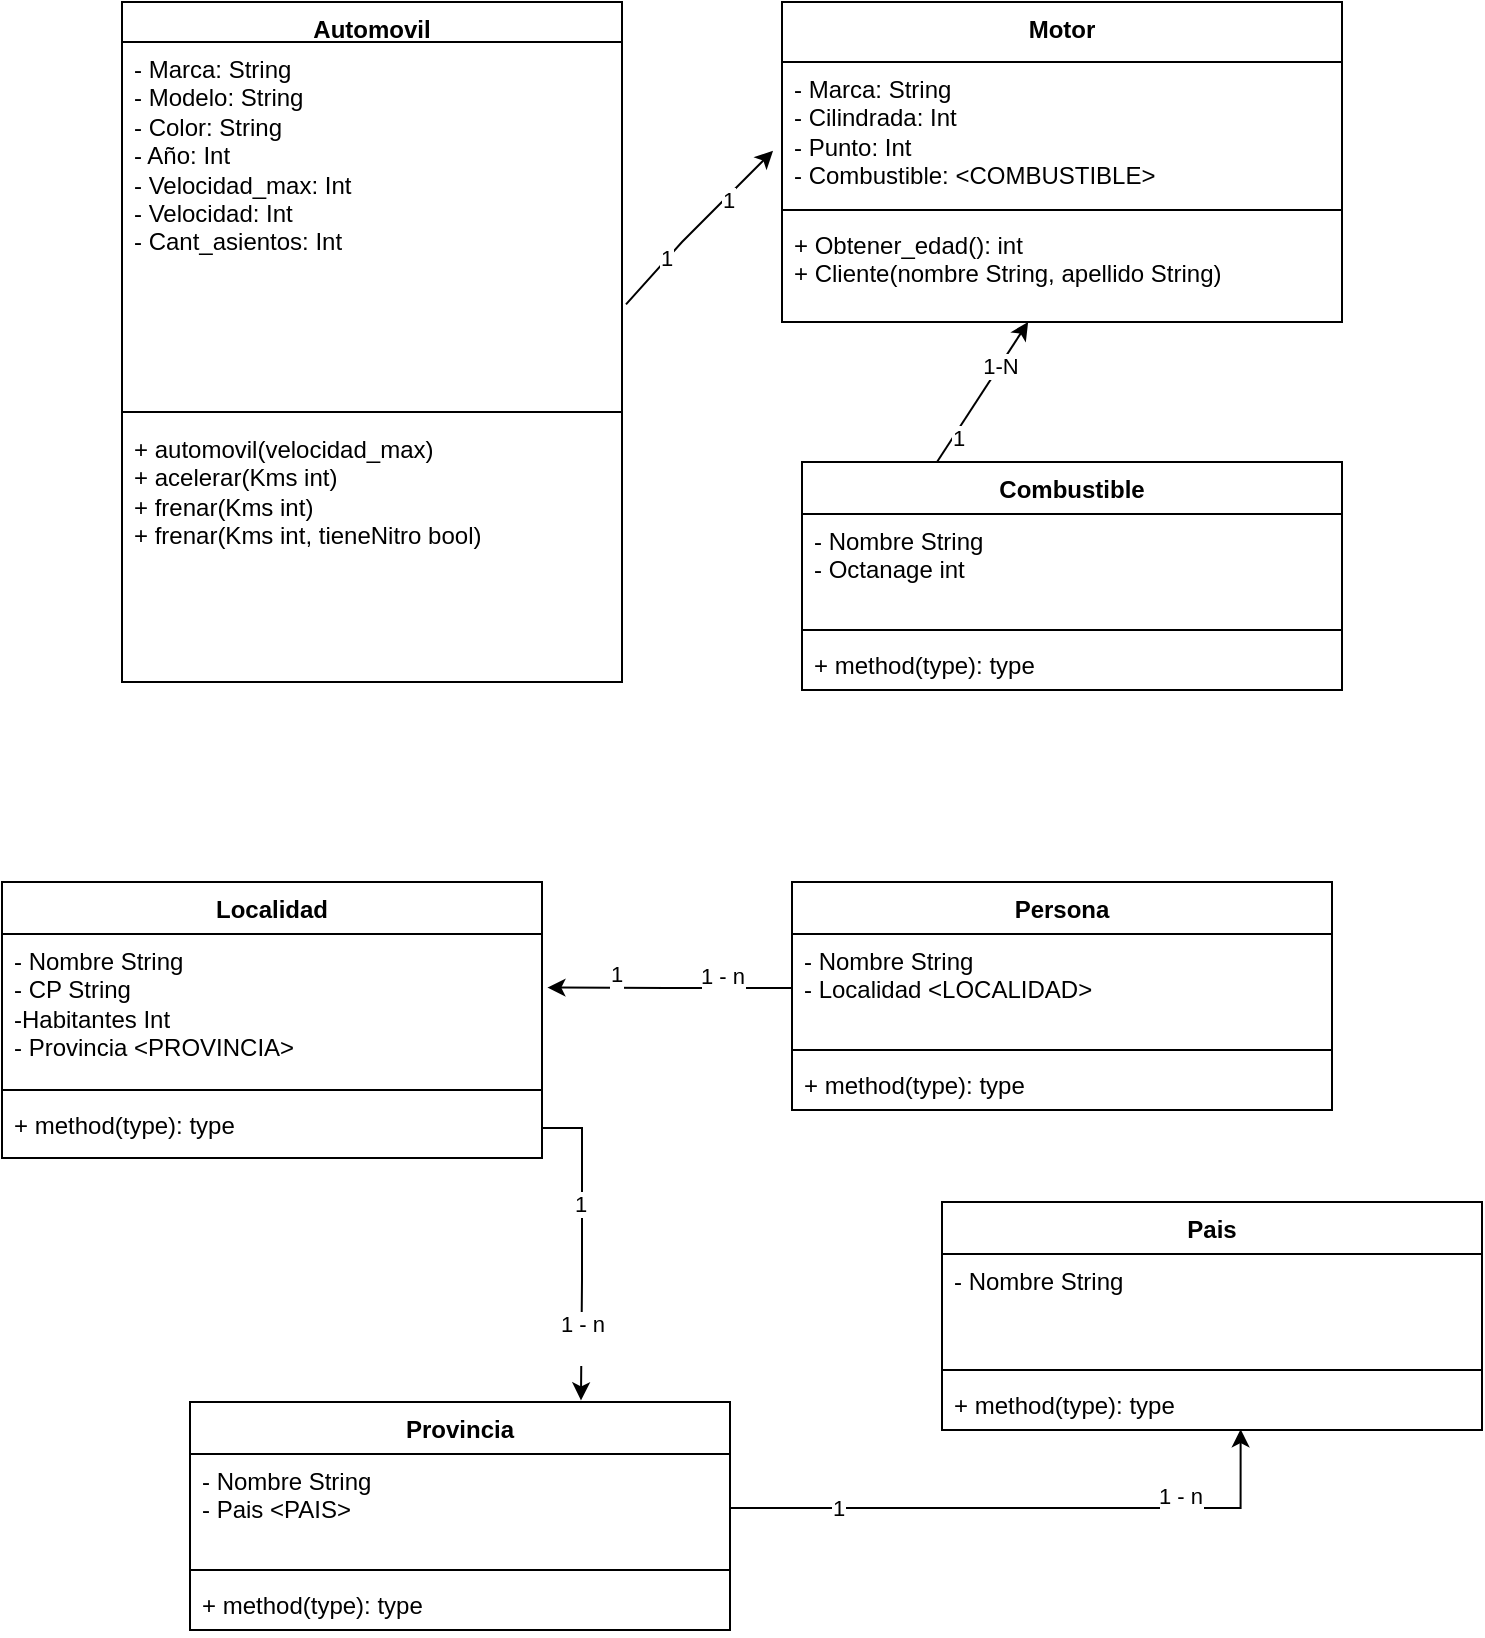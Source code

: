 <mxfile version="24.5.1" type="device">
  <diagram id="C5RBs43oDa-KdzZeNtuy" name="Page-1">
    <mxGraphModel dx="1050" dy="621" grid="1" gridSize="10" guides="1" tooltips="1" connect="1" arrows="1" fold="1" page="1" pageScale="1" pageWidth="827" pageHeight="1169" math="0" shadow="0">
      <root>
        <mxCell id="WIyWlLk6GJQsqaUBKTNV-0" />
        <mxCell id="WIyWlLk6GJQsqaUBKTNV-1" parent="WIyWlLk6GJQsqaUBKTNV-0" />
        <mxCell id="k-K2xL4uydOFMYodM3rV-2" value="Automovil" style="swimlane;fontStyle=1;align=center;verticalAlign=top;childLayout=stackLayout;horizontal=1;startSize=20;horizontalStack=0;resizeParent=1;resizeParentMax=0;resizeLast=0;collapsible=1;marginBottom=0;whiteSpace=wrap;html=1;" parent="WIyWlLk6GJQsqaUBKTNV-1" vertex="1">
          <mxGeometry x="110" y="80" width="250" height="340" as="geometry" />
        </mxCell>
        <mxCell id="k-K2xL4uydOFMYodM3rV-3" value="- Marca: String&lt;div&gt;- Modelo: String&lt;br&gt;&lt;/div&gt;&lt;div&gt;- Color: String&lt;br&gt;&lt;/div&gt;&lt;div&gt;- Año: Int&lt;br&gt;&lt;/div&gt;&lt;div&gt;- Velocidad_max: Int&lt;br&gt;&lt;/div&gt;&lt;div&gt;- Velocidad: Int&lt;br&gt;&lt;/div&gt;&lt;div&gt;- Cant_asientos: Int&lt;br&gt;&lt;/div&gt;&lt;div&gt;&lt;br&gt;&lt;/div&gt;" style="text;strokeColor=none;fillColor=none;align=left;verticalAlign=top;spacingLeft=4;spacingRight=4;overflow=hidden;rotatable=0;points=[[0,0.5],[1,0.5]];portConstraint=eastwest;whiteSpace=wrap;html=1;" parent="k-K2xL4uydOFMYodM3rV-2" vertex="1">
          <mxGeometry y="20" width="250" height="180" as="geometry" />
        </mxCell>
        <mxCell id="k-K2xL4uydOFMYodM3rV-4" value="" style="line;strokeWidth=1;fillColor=none;align=left;verticalAlign=middle;spacingTop=-1;spacingLeft=3;spacingRight=3;rotatable=0;labelPosition=right;points=[];portConstraint=eastwest;strokeColor=inherit;" parent="k-K2xL4uydOFMYodM3rV-2" vertex="1">
          <mxGeometry y="200" width="250" height="10" as="geometry" />
        </mxCell>
        <mxCell id="k-K2xL4uydOFMYodM3rV-5" value="+ automovil(velocidad_max)&lt;div&gt;+ acelerar(Kms int)&lt;div&gt;+ frenar(Kms int)&lt;br&gt;&lt;/div&gt;&lt;div&gt;+ frenar(Kms int, tieneNitro bool)&lt;br&gt;&lt;/div&gt;&lt;/div&gt;" style="text;strokeColor=none;fillColor=none;align=left;verticalAlign=top;spacingLeft=4;spacingRight=4;overflow=hidden;rotatable=0;points=[[0,0.5],[1,0.5]];portConstraint=eastwest;whiteSpace=wrap;html=1;" parent="k-K2xL4uydOFMYodM3rV-2" vertex="1">
          <mxGeometry y="210" width="250" height="130" as="geometry" />
        </mxCell>
        <mxCell id="ypGPbcFVO5MuSrkknOs2-4" value="Motor" style="swimlane;fontStyle=1;align=center;verticalAlign=top;childLayout=stackLayout;horizontal=1;startSize=30;horizontalStack=0;resizeParent=1;resizeParentMax=0;resizeLast=0;collapsible=1;marginBottom=0;whiteSpace=wrap;html=1;" vertex="1" parent="WIyWlLk6GJQsqaUBKTNV-1">
          <mxGeometry x="440" y="80" width="280" height="160" as="geometry" />
        </mxCell>
        <mxCell id="ypGPbcFVO5MuSrkknOs2-5" value="- Marca: String&lt;div&gt;&lt;span style=&quot;background-color: initial;&quot;&gt;- Cilindrada: Int&lt;/span&gt;&lt;br&gt;&lt;/div&gt;&lt;div&gt;- Punto: Int&lt;br&gt;&lt;/div&gt;&lt;div&gt;- Combustible: &amp;lt;COMBUSTIBLE&amp;gt;&lt;/div&gt;" style="text;strokeColor=none;fillColor=none;align=left;verticalAlign=top;spacingLeft=4;spacingRight=4;overflow=hidden;rotatable=0;points=[[0,0.5],[1,0.5]];portConstraint=eastwest;whiteSpace=wrap;html=1;" vertex="1" parent="ypGPbcFVO5MuSrkknOs2-4">
          <mxGeometry y="30" width="280" height="70" as="geometry" />
        </mxCell>
        <mxCell id="ypGPbcFVO5MuSrkknOs2-6" value="" style="line;strokeWidth=1;fillColor=none;align=left;verticalAlign=middle;spacingTop=-1;spacingLeft=3;spacingRight=3;rotatable=0;labelPosition=right;points=[];portConstraint=eastwest;strokeColor=inherit;" vertex="1" parent="ypGPbcFVO5MuSrkknOs2-4">
          <mxGeometry y="100" width="280" height="8" as="geometry" />
        </mxCell>
        <mxCell id="ypGPbcFVO5MuSrkknOs2-7" value="+ Obtener_edad(): int&lt;div&gt;+ Cliente(nombre String, apellido String)&lt;/div&gt;" style="text;strokeColor=none;fillColor=none;align=left;verticalAlign=top;spacingLeft=4;spacingRight=4;overflow=hidden;rotatable=0;points=[[0,0.5],[1,0.5]];portConstraint=eastwest;whiteSpace=wrap;html=1;" vertex="1" parent="ypGPbcFVO5MuSrkknOs2-4">
          <mxGeometry y="108" width="280" height="52" as="geometry" />
        </mxCell>
        <mxCell id="ypGPbcFVO5MuSrkknOs2-8" value="Combustible" style="swimlane;fontStyle=1;align=center;verticalAlign=top;childLayout=stackLayout;horizontal=1;startSize=26;horizontalStack=0;resizeParent=1;resizeParentMax=0;resizeLast=0;collapsible=1;marginBottom=0;whiteSpace=wrap;html=1;" vertex="1" parent="WIyWlLk6GJQsqaUBKTNV-1">
          <mxGeometry x="450" y="310" width="270" height="114" as="geometry">
            <mxRectangle x="450" y="310" width="110" height="30" as="alternateBounds" />
          </mxGeometry>
        </mxCell>
        <mxCell id="ypGPbcFVO5MuSrkknOs2-9" value="- Nombre String&lt;div&gt;- Octanage int&lt;/div&gt;" style="text;strokeColor=none;fillColor=none;align=left;verticalAlign=top;spacingLeft=4;spacingRight=4;overflow=hidden;rotatable=0;points=[[0,0.5],[1,0.5]];portConstraint=eastwest;whiteSpace=wrap;html=1;" vertex="1" parent="ypGPbcFVO5MuSrkknOs2-8">
          <mxGeometry y="26" width="270" height="54" as="geometry" />
        </mxCell>
        <mxCell id="ypGPbcFVO5MuSrkknOs2-10" value="" style="line;strokeWidth=1;fillColor=none;align=left;verticalAlign=middle;spacingTop=-1;spacingLeft=3;spacingRight=3;rotatable=0;labelPosition=right;points=[];portConstraint=eastwest;strokeColor=inherit;" vertex="1" parent="ypGPbcFVO5MuSrkknOs2-8">
          <mxGeometry y="80" width="270" height="8" as="geometry" />
        </mxCell>
        <mxCell id="ypGPbcFVO5MuSrkknOs2-11" value="+ method(type): type" style="text;strokeColor=none;fillColor=none;align=left;verticalAlign=top;spacingLeft=4;spacingRight=4;overflow=hidden;rotatable=0;points=[[0,0.5],[1,0.5]];portConstraint=eastwest;whiteSpace=wrap;html=1;" vertex="1" parent="ypGPbcFVO5MuSrkknOs2-8">
          <mxGeometry y="88" width="270" height="26" as="geometry" />
        </mxCell>
        <mxCell id="ypGPbcFVO5MuSrkknOs2-12" value="" style="endArrow=classic;html=1;rounded=0;exitX=1.008;exitY=0.729;exitDx=0;exitDy=0;exitPerimeter=0;entryX=-0.016;entryY=0.634;entryDx=0;entryDy=0;entryPerimeter=0;" edge="1" parent="WIyWlLk6GJQsqaUBKTNV-1" source="k-K2xL4uydOFMYodM3rV-3" target="ypGPbcFVO5MuSrkknOs2-5">
          <mxGeometry width="50" height="50" relative="1" as="geometry">
            <mxPoint x="390" y="320" as="sourcePoint" />
            <mxPoint x="440" y="270" as="targetPoint" />
            <Array as="points">
              <mxPoint x="390" y="200" />
            </Array>
          </mxGeometry>
        </mxCell>
        <mxCell id="ypGPbcFVO5MuSrkknOs2-16" value="1" style="edgeLabel;html=1;align=center;verticalAlign=middle;resizable=0;points=[];" vertex="1" connectable="0" parent="ypGPbcFVO5MuSrkknOs2-12">
          <mxGeometry x="-0.424" y="1" relative="1" as="geometry">
            <mxPoint as="offset" />
          </mxGeometry>
        </mxCell>
        <mxCell id="ypGPbcFVO5MuSrkknOs2-17" value="1" style="edgeLabel;html=1;align=center;verticalAlign=middle;resizable=0;points=[];" vertex="1" connectable="0" parent="ypGPbcFVO5MuSrkknOs2-12">
          <mxGeometry x="0.373" y="-1" relative="1" as="geometry">
            <mxPoint as="offset" />
          </mxGeometry>
        </mxCell>
        <mxCell id="ypGPbcFVO5MuSrkknOs2-15" value="" style="endArrow=classic;html=1;rounded=0;exitX=0.25;exitY=0;exitDx=0;exitDy=0;" edge="1" parent="WIyWlLk6GJQsqaUBKTNV-1" source="ypGPbcFVO5MuSrkknOs2-8" target="ypGPbcFVO5MuSrkknOs2-7">
          <mxGeometry width="50" height="50" relative="1" as="geometry">
            <mxPoint x="530" y="300" as="sourcePoint" />
            <mxPoint x="580" y="250" as="targetPoint" />
          </mxGeometry>
        </mxCell>
        <mxCell id="ypGPbcFVO5MuSrkknOs2-18" value="1" style="edgeLabel;html=1;align=center;verticalAlign=middle;resizable=0;points=[];" vertex="1" connectable="0" parent="ypGPbcFVO5MuSrkknOs2-15">
          <mxGeometry x="-0.601" y="-1" relative="1" as="geometry">
            <mxPoint y="1" as="offset" />
          </mxGeometry>
        </mxCell>
        <mxCell id="ypGPbcFVO5MuSrkknOs2-19" value="1-N" style="edgeLabel;html=1;align=center;verticalAlign=middle;resizable=0;points=[];" vertex="1" connectable="0" parent="ypGPbcFVO5MuSrkknOs2-15">
          <mxGeometry x="0.376" relative="1" as="geometry">
            <mxPoint as="offset" />
          </mxGeometry>
        </mxCell>
        <mxCell id="ypGPbcFVO5MuSrkknOs2-20" value="Persona" style="swimlane;fontStyle=1;align=center;verticalAlign=top;childLayout=stackLayout;horizontal=1;startSize=26;horizontalStack=0;resizeParent=1;resizeParentMax=0;resizeLast=0;collapsible=1;marginBottom=0;whiteSpace=wrap;html=1;" vertex="1" parent="WIyWlLk6GJQsqaUBKTNV-1">
          <mxGeometry x="445" y="520" width="270" height="114" as="geometry">
            <mxRectangle x="450" y="310" width="110" height="30" as="alternateBounds" />
          </mxGeometry>
        </mxCell>
        <mxCell id="ypGPbcFVO5MuSrkknOs2-21" value="- Nombre String&lt;div&gt;- Localidad &amp;lt;LOCALIDAD&amp;gt;&lt;/div&gt;" style="text;strokeColor=none;fillColor=none;align=left;verticalAlign=top;spacingLeft=4;spacingRight=4;overflow=hidden;rotatable=0;points=[[0,0.5],[1,0.5]];portConstraint=eastwest;whiteSpace=wrap;html=1;" vertex="1" parent="ypGPbcFVO5MuSrkknOs2-20">
          <mxGeometry y="26" width="270" height="54" as="geometry" />
        </mxCell>
        <mxCell id="ypGPbcFVO5MuSrkknOs2-22" value="" style="line;strokeWidth=1;fillColor=none;align=left;verticalAlign=middle;spacingTop=-1;spacingLeft=3;spacingRight=3;rotatable=0;labelPosition=right;points=[];portConstraint=eastwest;strokeColor=inherit;" vertex="1" parent="ypGPbcFVO5MuSrkknOs2-20">
          <mxGeometry y="80" width="270" height="8" as="geometry" />
        </mxCell>
        <mxCell id="ypGPbcFVO5MuSrkknOs2-23" value="+ method(type): type" style="text;strokeColor=none;fillColor=none;align=left;verticalAlign=top;spacingLeft=4;spacingRight=4;overflow=hidden;rotatable=0;points=[[0,0.5],[1,0.5]];portConstraint=eastwest;whiteSpace=wrap;html=1;" vertex="1" parent="ypGPbcFVO5MuSrkknOs2-20">
          <mxGeometry y="88" width="270" height="26" as="geometry" />
        </mxCell>
        <mxCell id="ypGPbcFVO5MuSrkknOs2-24" value="Localidad" style="swimlane;fontStyle=1;align=center;verticalAlign=top;childLayout=stackLayout;horizontal=1;startSize=26;horizontalStack=0;resizeParent=1;resizeParentMax=0;resizeLast=0;collapsible=1;marginBottom=0;whiteSpace=wrap;html=1;" vertex="1" parent="WIyWlLk6GJQsqaUBKTNV-1">
          <mxGeometry x="50" y="520" width="270" height="138" as="geometry">
            <mxRectangle x="450" y="310" width="110" height="30" as="alternateBounds" />
          </mxGeometry>
        </mxCell>
        <mxCell id="ypGPbcFVO5MuSrkknOs2-25" value="- Nombre String&lt;div&gt;- CP String&lt;/div&gt;&lt;div&gt;-Habitantes Int&lt;br&gt;&lt;div&gt;- Provincia &amp;lt;PROVINCIA&amp;gt;&lt;/div&gt;&lt;/div&gt;&lt;div&gt;&lt;br&gt;&lt;/div&gt;" style="text;strokeColor=none;fillColor=none;align=left;verticalAlign=top;spacingLeft=4;spacingRight=4;overflow=hidden;rotatable=0;points=[[0,0.5],[1,0.5]];portConstraint=eastwest;whiteSpace=wrap;html=1;" vertex="1" parent="ypGPbcFVO5MuSrkknOs2-24">
          <mxGeometry y="26" width="270" height="74" as="geometry" />
        </mxCell>
        <mxCell id="ypGPbcFVO5MuSrkknOs2-26" value="" style="line;strokeWidth=1;fillColor=none;align=left;verticalAlign=middle;spacingTop=-1;spacingLeft=3;spacingRight=3;rotatable=0;labelPosition=right;points=[];portConstraint=eastwest;strokeColor=inherit;" vertex="1" parent="ypGPbcFVO5MuSrkknOs2-24">
          <mxGeometry y="100" width="270" height="8" as="geometry" />
        </mxCell>
        <mxCell id="ypGPbcFVO5MuSrkknOs2-27" value="+ method(type): type" style="text;strokeColor=none;fillColor=none;align=left;verticalAlign=top;spacingLeft=4;spacingRight=4;overflow=hidden;rotatable=0;points=[[0,0.5],[1,0.5]];portConstraint=eastwest;whiteSpace=wrap;html=1;" vertex="1" parent="ypGPbcFVO5MuSrkknOs2-24">
          <mxGeometry y="108" width="270" height="30" as="geometry" />
        </mxCell>
        <mxCell id="ypGPbcFVO5MuSrkknOs2-28" value="Provincia" style="swimlane;fontStyle=1;align=center;verticalAlign=top;childLayout=stackLayout;horizontal=1;startSize=26;horizontalStack=0;resizeParent=1;resizeParentMax=0;resizeLast=0;collapsible=1;marginBottom=0;whiteSpace=wrap;html=1;" vertex="1" parent="WIyWlLk6GJQsqaUBKTNV-1">
          <mxGeometry x="144" y="780" width="270" height="114" as="geometry">
            <mxRectangle x="450" y="310" width="110" height="30" as="alternateBounds" />
          </mxGeometry>
        </mxCell>
        <mxCell id="ypGPbcFVO5MuSrkknOs2-29" value="- Nombre String&lt;div&gt;- Pais &amp;lt;PAIS&amp;gt;&lt;/div&gt;" style="text;strokeColor=none;fillColor=none;align=left;verticalAlign=top;spacingLeft=4;spacingRight=4;overflow=hidden;rotatable=0;points=[[0,0.5],[1,0.5]];portConstraint=eastwest;whiteSpace=wrap;html=1;" vertex="1" parent="ypGPbcFVO5MuSrkknOs2-28">
          <mxGeometry y="26" width="270" height="54" as="geometry" />
        </mxCell>
        <mxCell id="ypGPbcFVO5MuSrkknOs2-30" value="" style="line;strokeWidth=1;fillColor=none;align=left;verticalAlign=middle;spacingTop=-1;spacingLeft=3;spacingRight=3;rotatable=0;labelPosition=right;points=[];portConstraint=eastwest;strokeColor=inherit;" vertex="1" parent="ypGPbcFVO5MuSrkknOs2-28">
          <mxGeometry y="80" width="270" height="8" as="geometry" />
        </mxCell>
        <mxCell id="ypGPbcFVO5MuSrkknOs2-31" value="+ method(type): type" style="text;strokeColor=none;fillColor=none;align=left;verticalAlign=top;spacingLeft=4;spacingRight=4;overflow=hidden;rotatable=0;points=[[0,0.5],[1,0.5]];portConstraint=eastwest;whiteSpace=wrap;html=1;" vertex="1" parent="ypGPbcFVO5MuSrkknOs2-28">
          <mxGeometry y="88" width="270" height="26" as="geometry" />
        </mxCell>
        <mxCell id="ypGPbcFVO5MuSrkknOs2-32" value="Pais" style="swimlane;fontStyle=1;align=center;verticalAlign=top;childLayout=stackLayout;horizontal=1;startSize=26;horizontalStack=0;resizeParent=1;resizeParentMax=0;resizeLast=0;collapsible=1;marginBottom=0;whiteSpace=wrap;html=1;" vertex="1" parent="WIyWlLk6GJQsqaUBKTNV-1">
          <mxGeometry x="520" y="680" width="270" height="114" as="geometry">
            <mxRectangle x="450" y="310" width="110" height="30" as="alternateBounds" />
          </mxGeometry>
        </mxCell>
        <mxCell id="ypGPbcFVO5MuSrkknOs2-33" value="- Nombre String" style="text;strokeColor=none;fillColor=none;align=left;verticalAlign=top;spacingLeft=4;spacingRight=4;overflow=hidden;rotatable=0;points=[[0,0.5],[1,0.5]];portConstraint=eastwest;whiteSpace=wrap;html=1;" vertex="1" parent="ypGPbcFVO5MuSrkknOs2-32">
          <mxGeometry y="26" width="270" height="54" as="geometry" />
        </mxCell>
        <mxCell id="ypGPbcFVO5MuSrkknOs2-34" value="" style="line;strokeWidth=1;fillColor=none;align=left;verticalAlign=middle;spacingTop=-1;spacingLeft=3;spacingRight=3;rotatable=0;labelPosition=right;points=[];portConstraint=eastwest;strokeColor=inherit;" vertex="1" parent="ypGPbcFVO5MuSrkknOs2-32">
          <mxGeometry y="80" width="270" height="8" as="geometry" />
        </mxCell>
        <mxCell id="ypGPbcFVO5MuSrkknOs2-35" value="+ method(type): type" style="text;strokeColor=none;fillColor=none;align=left;verticalAlign=top;spacingLeft=4;spacingRight=4;overflow=hidden;rotatable=0;points=[[0,0.5],[1,0.5]];portConstraint=eastwest;whiteSpace=wrap;html=1;" vertex="1" parent="ypGPbcFVO5MuSrkknOs2-32">
          <mxGeometry y="88" width="270" height="26" as="geometry" />
        </mxCell>
        <mxCell id="ypGPbcFVO5MuSrkknOs2-36" style="edgeStyle=orthogonalEdgeStyle;rounded=0;orthogonalLoop=1;jettySize=auto;html=1;exitX=0;exitY=0.5;exitDx=0;exitDy=0;entryX=1.01;entryY=0.362;entryDx=0;entryDy=0;entryPerimeter=0;" edge="1" parent="WIyWlLk6GJQsqaUBKTNV-1" source="ypGPbcFVO5MuSrkknOs2-21" target="ypGPbcFVO5MuSrkknOs2-25">
          <mxGeometry relative="1" as="geometry" />
        </mxCell>
        <mxCell id="ypGPbcFVO5MuSrkknOs2-37" value="1 *" style="edgeLabel;html=1;align=center;verticalAlign=middle;resizable=0;points=[];" vertex="1" connectable="0" parent="ypGPbcFVO5MuSrkknOs2-36">
          <mxGeometry x="-0.458" relative="1" as="geometry">
            <mxPoint x="-1" as="offset" />
          </mxGeometry>
        </mxCell>
        <mxCell id="ypGPbcFVO5MuSrkknOs2-38" value="1&lt;div&gt;&lt;br&gt;&lt;/div&gt;" style="edgeLabel;html=1;align=center;verticalAlign=middle;resizable=0;points=[];" vertex="1" connectable="0" parent="ypGPbcFVO5MuSrkknOs2-36">
          <mxGeometry x="0.465" relative="1" as="geometry">
            <mxPoint x="1" as="offset" />
          </mxGeometry>
        </mxCell>
        <mxCell id="ypGPbcFVO5MuSrkknOs2-40" value="1 - n&lt;div&gt;&lt;br&gt;&lt;/div&gt;" style="edgeLabel;html=1;align=center;verticalAlign=middle;resizable=0;points=[];" vertex="1" connectable="0" parent="ypGPbcFVO5MuSrkknOs2-36">
          <mxGeometry x="-0.442" y="1" relative="1" as="geometry">
            <mxPoint x="-1" as="offset" />
          </mxGeometry>
        </mxCell>
        <mxCell id="ypGPbcFVO5MuSrkknOs2-41" style="edgeStyle=orthogonalEdgeStyle;rounded=0;orthogonalLoop=1;jettySize=auto;html=1;entryX=0.724;entryY=-0.007;entryDx=0;entryDy=0;entryPerimeter=0;" edge="1" parent="WIyWlLk6GJQsqaUBKTNV-1" source="ypGPbcFVO5MuSrkknOs2-27" target="ypGPbcFVO5MuSrkknOs2-28">
          <mxGeometry relative="1" as="geometry" />
        </mxCell>
        <mxCell id="ypGPbcFVO5MuSrkknOs2-42" value="1" style="edgeLabel;html=1;align=center;verticalAlign=middle;resizable=0;points=[];" vertex="1" connectable="0" parent="ypGPbcFVO5MuSrkknOs2-41">
          <mxGeometry x="-0.262" y="-1" relative="1" as="geometry">
            <mxPoint as="offset" />
          </mxGeometry>
        </mxCell>
        <mxCell id="ypGPbcFVO5MuSrkknOs2-43" value="1 - n&lt;div&gt;&lt;br&gt;&lt;/div&gt;" style="edgeLabel;html=1;align=center;verticalAlign=middle;resizable=0;points=[];" vertex="1" connectable="0" parent="ypGPbcFVO5MuSrkknOs2-41">
          <mxGeometry x="0.599" relative="1" as="geometry">
            <mxPoint as="offset" />
          </mxGeometry>
        </mxCell>
        <mxCell id="ypGPbcFVO5MuSrkknOs2-44" style="edgeStyle=orthogonalEdgeStyle;rounded=0;orthogonalLoop=1;jettySize=auto;html=1;entryX=0.553;entryY=0.985;entryDx=0;entryDy=0;entryPerimeter=0;" edge="1" parent="WIyWlLk6GJQsqaUBKTNV-1" source="ypGPbcFVO5MuSrkknOs2-29" target="ypGPbcFVO5MuSrkknOs2-35">
          <mxGeometry relative="1" as="geometry" />
        </mxCell>
        <mxCell id="ypGPbcFVO5MuSrkknOs2-45" value="1" style="edgeLabel;html=1;align=center;verticalAlign=middle;resizable=0;points=[];" vertex="1" connectable="0" parent="ypGPbcFVO5MuSrkknOs2-44">
          <mxGeometry x="-0.635" relative="1" as="geometry">
            <mxPoint as="offset" />
          </mxGeometry>
        </mxCell>
        <mxCell id="ypGPbcFVO5MuSrkknOs2-46" value="1 - n&lt;div&gt;&lt;br&gt;&lt;/div&gt;" style="edgeLabel;html=1;align=center;verticalAlign=middle;resizable=0;points=[];" vertex="1" connectable="0" parent="ypGPbcFVO5MuSrkknOs2-44">
          <mxGeometry x="0.526" y="-1" relative="1" as="geometry">
            <mxPoint as="offset" />
          </mxGeometry>
        </mxCell>
      </root>
    </mxGraphModel>
  </diagram>
</mxfile>
